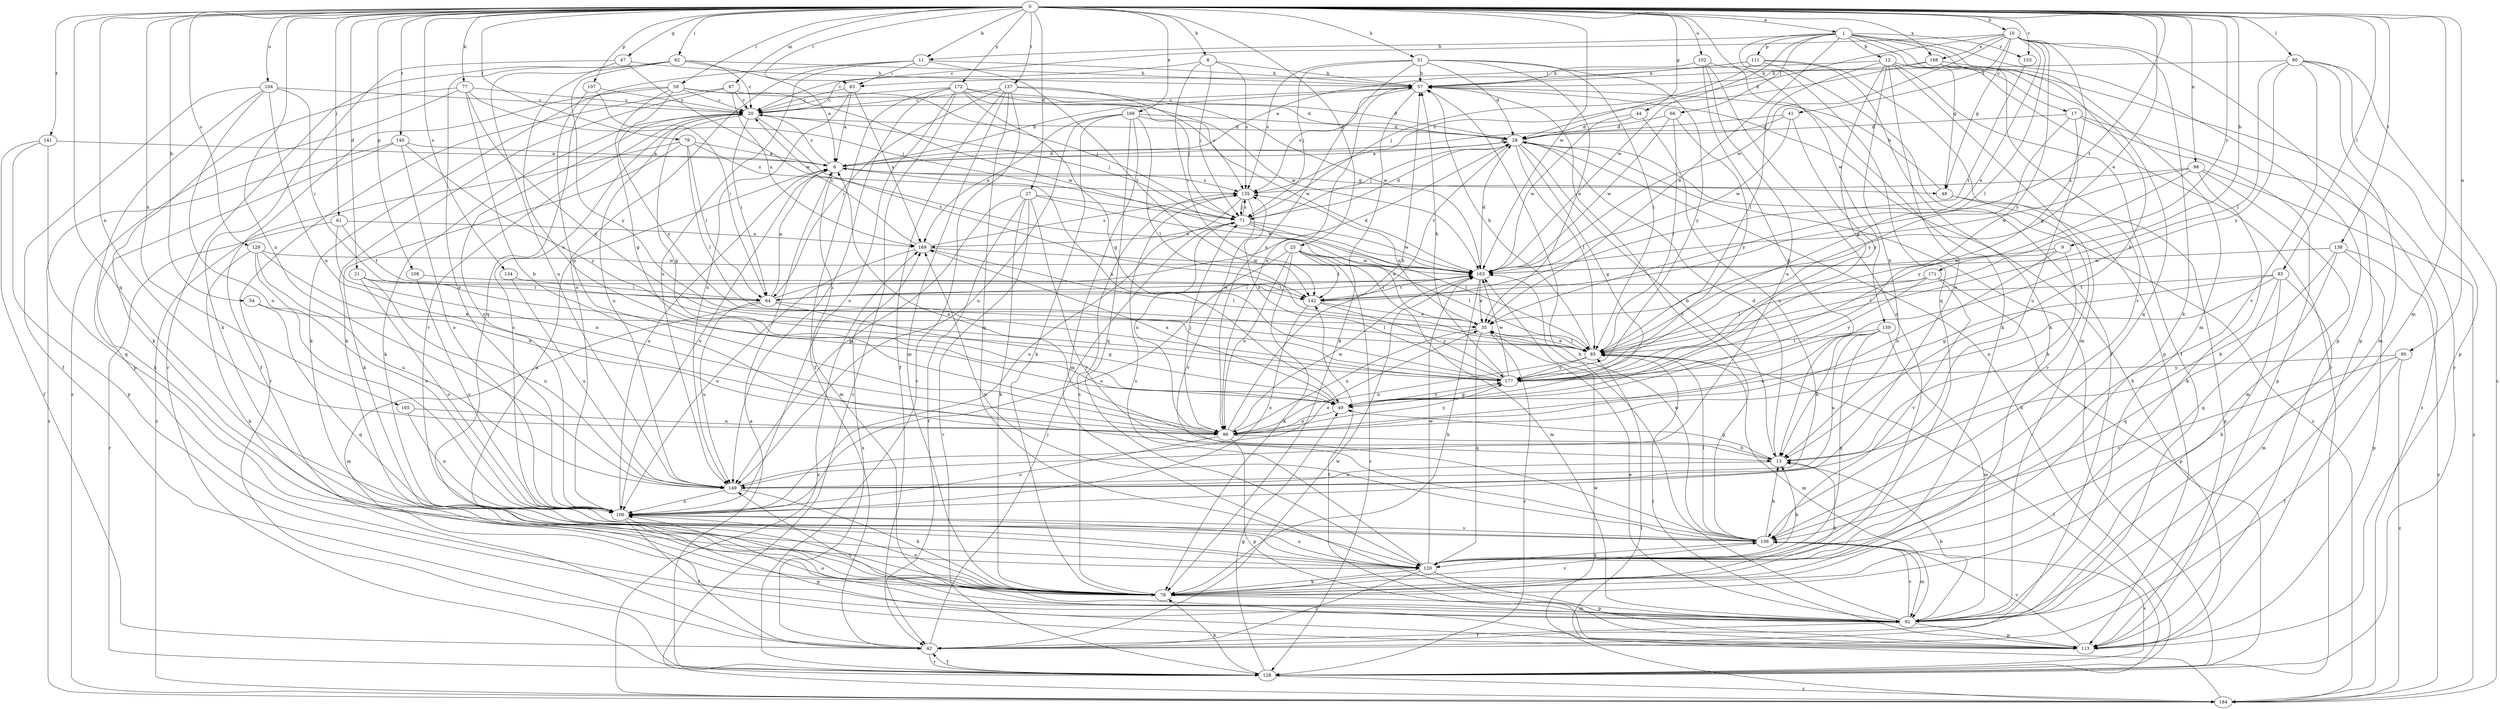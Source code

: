 strict digraph  {
0;
1;
6;
8;
9;
10;
11;
12;
13;
17;
20;
21;
25;
27;
28;
35;
41;
42;
44;
47;
48;
49;
51;
54;
57;
59;
61;
62;
63;
64;
66;
71;
77;
78;
79;
80;
83;
85;
87;
92;
95;
98;
99;
102;
104;
106;
107;
108;
111;
113;
120;
128;
129;
134;
135;
137;
138;
140;
141;
142;
149;
153;
156;
159;
163;
165;
166;
168;
169;
171;
172;
177;
184;
0 -> 1  [label=a];
0 -> 8  [label=b];
0 -> 9  [label=b];
0 -> 10  [label=b];
0 -> 11  [label=b];
0 -> 21  [label=d];
0 -> 25  [label=d];
0 -> 27  [label=d];
0 -> 35  [label=e];
0 -> 44  [label=g];
0 -> 47  [label=g];
0 -> 51  [label=h];
0 -> 54  [label=h];
0 -> 59  [label=i];
0 -> 61  [label=i];
0 -> 62  [label=i];
0 -> 63  [label=i];
0 -> 77  [label=k];
0 -> 79  [label=l];
0 -> 80  [label=l];
0 -> 83  [label=l];
0 -> 87  [label=m];
0 -> 92  [label=m];
0 -> 95  [label=n];
0 -> 98  [label=n];
0 -> 99  [label=n];
0 -> 102  [label=o];
0 -> 104  [label=o];
0 -> 107  [label=p];
0 -> 108  [label=p];
0 -> 120  [label=q];
0 -> 129  [label=s];
0 -> 134  [label=s];
0 -> 137  [label=t];
0 -> 138  [label=t];
0 -> 140  [label=t];
0 -> 141  [label=t];
0 -> 142  [label=t];
0 -> 149  [label=u];
0 -> 153  [label=v];
0 -> 159  [label=w];
0 -> 163  [label=w];
0 -> 165  [label=x];
0 -> 166  [label=x];
0 -> 168  [label=x];
0 -> 171  [label=y];
0 -> 172  [label=y];
1 -> 11  [label=b];
1 -> 12  [label=b];
1 -> 13  [label=b];
1 -> 17  [label=c];
1 -> 35  [label=e];
1 -> 48  [label=g];
1 -> 66  [label=j];
1 -> 92  [label=m];
1 -> 111  [label=p];
1 -> 113  [label=p];
1 -> 120  [label=q];
1 -> 153  [label=v];
1 -> 163  [label=w];
6 -> 20  [label=c];
6 -> 28  [label=d];
6 -> 48  [label=g];
6 -> 57  [label=h];
6 -> 92  [label=m];
6 -> 106  [label=o];
6 -> 135  [label=s];
8 -> 20  [label=c];
8 -> 57  [label=h];
8 -> 71  [label=j];
8 -> 135  [label=s];
8 -> 142  [label=t];
9 -> 13  [label=b];
9 -> 85  [label=l];
9 -> 99  [label=n];
9 -> 163  [label=w];
10 -> 20  [label=c];
10 -> 28  [label=d];
10 -> 35  [label=e];
10 -> 41  [label=f];
10 -> 48  [label=g];
10 -> 49  [label=g];
10 -> 78  [label=k];
10 -> 85  [label=l];
10 -> 113  [label=p];
10 -> 163  [label=w];
10 -> 168  [label=x];
10 -> 177  [label=y];
11 -> 57  [label=h];
11 -> 63  [label=i];
11 -> 106  [label=o];
11 -> 120  [label=q];
11 -> 142  [label=t];
11 -> 149  [label=u];
12 -> 13  [label=b];
12 -> 42  [label=f];
12 -> 49  [label=g];
12 -> 63  [label=i];
12 -> 85  [label=l];
12 -> 92  [label=m];
12 -> 106  [label=o];
12 -> 128  [label=r];
13 -> 6  [label=a];
13 -> 28  [label=d];
13 -> 49  [label=g];
13 -> 149  [label=u];
17 -> 28  [label=d];
17 -> 113  [label=p];
17 -> 149  [label=u];
17 -> 177  [label=y];
17 -> 184  [label=z];
20 -> 28  [label=d];
20 -> 49  [label=g];
20 -> 64  [label=i];
20 -> 71  [label=j];
20 -> 78  [label=k];
20 -> 142  [label=t];
20 -> 149  [label=u];
20 -> 156  [label=v];
21 -> 49  [label=g];
21 -> 64  [label=i];
21 -> 106  [label=o];
21 -> 149  [label=u];
25 -> 78  [label=k];
25 -> 85  [label=l];
25 -> 92  [label=m];
25 -> 99  [label=n];
25 -> 106  [label=o];
25 -> 128  [label=r];
25 -> 142  [label=t];
25 -> 163  [label=w];
27 -> 42  [label=f];
27 -> 71  [label=j];
27 -> 78  [label=k];
27 -> 128  [label=r];
27 -> 149  [label=u];
27 -> 156  [label=v];
27 -> 163  [label=w];
28 -> 6  [label=a];
28 -> 13  [label=b];
28 -> 49  [label=g];
28 -> 71  [label=j];
28 -> 85  [label=l];
28 -> 128  [label=r];
28 -> 142  [label=t];
28 -> 184  [label=z];
35 -> 85  [label=l];
35 -> 99  [label=n];
35 -> 120  [label=q];
35 -> 128  [label=r];
35 -> 135  [label=s];
41 -> 6  [label=a];
41 -> 28  [label=d];
41 -> 163  [label=w];
41 -> 177  [label=y];
42 -> 71  [label=j];
42 -> 128  [label=r];
42 -> 163  [label=w];
42 -> 169  [label=x];
44 -> 28  [label=d];
44 -> 149  [label=u];
44 -> 163  [label=w];
47 -> 57  [label=h];
47 -> 78  [label=k];
47 -> 99  [label=n];
47 -> 163  [label=w];
48 -> 57  [label=h];
48 -> 113  [label=p];
48 -> 156  [label=v];
49 -> 99  [label=n];
49 -> 169  [label=x];
49 -> 177  [label=y];
51 -> 28  [label=d];
51 -> 35  [label=e];
51 -> 57  [label=h];
51 -> 71  [label=j];
51 -> 85  [label=l];
51 -> 99  [label=n];
51 -> 135  [label=s];
51 -> 177  [label=y];
54 -> 35  [label=e];
54 -> 120  [label=q];
57 -> 20  [label=c];
57 -> 78  [label=k];
57 -> 99  [label=n];
57 -> 135  [label=s];
57 -> 156  [label=v];
59 -> 20  [label=c];
59 -> 42  [label=f];
59 -> 49  [label=g];
59 -> 71  [label=j];
59 -> 78  [label=k];
59 -> 163  [label=w];
59 -> 177  [label=y];
61 -> 99  [label=n];
61 -> 128  [label=r];
61 -> 142  [label=t];
61 -> 169  [label=x];
62 -> 6  [label=a];
62 -> 20  [label=c];
62 -> 57  [label=h];
62 -> 106  [label=o];
62 -> 128  [label=r];
62 -> 149  [label=u];
62 -> 177  [label=y];
63 -> 6  [label=a];
63 -> 20  [label=c];
63 -> 149  [label=u];
63 -> 169  [label=x];
64 -> 6  [label=a];
64 -> 28  [label=d];
64 -> 49  [label=g];
64 -> 85  [label=l];
64 -> 92  [label=m];
64 -> 149  [label=u];
64 -> 163  [label=w];
66 -> 28  [label=d];
66 -> 85  [label=l];
66 -> 163  [label=w];
66 -> 177  [label=y];
71 -> 28  [label=d];
71 -> 35  [label=e];
71 -> 85  [label=l];
71 -> 99  [label=n];
71 -> 135  [label=s];
71 -> 163  [label=w];
71 -> 169  [label=x];
77 -> 13  [label=b];
77 -> 20  [label=c];
77 -> 71  [label=j];
77 -> 78  [label=k];
77 -> 177  [label=y];
77 -> 184  [label=z];
78 -> 13  [label=b];
78 -> 92  [label=m];
78 -> 106  [label=o];
78 -> 135  [label=s];
78 -> 156  [label=v];
79 -> 6  [label=a];
79 -> 64  [label=i];
79 -> 78  [label=k];
79 -> 85  [label=l];
79 -> 135  [label=s];
79 -> 184  [label=z];
80 -> 57  [label=h];
80 -> 85  [label=l];
80 -> 92  [label=m];
80 -> 113  [label=p];
80 -> 156  [label=v];
80 -> 177  [label=y];
80 -> 184  [label=z];
83 -> 49  [label=g];
83 -> 78  [label=k];
83 -> 92  [label=m];
83 -> 99  [label=n];
83 -> 120  [label=q];
83 -> 142  [label=t];
85 -> 35  [label=e];
85 -> 57  [label=h];
85 -> 92  [label=m];
85 -> 99  [label=n];
85 -> 177  [label=y];
87 -> 20  [label=c];
87 -> 28  [label=d];
87 -> 78  [label=k];
87 -> 128  [label=r];
87 -> 169  [label=x];
92 -> 13  [label=b];
92 -> 35  [label=e];
92 -> 42  [label=f];
92 -> 57  [label=h];
92 -> 106  [label=o];
92 -> 113  [label=p];
92 -> 149  [label=u];
92 -> 156  [label=v];
95 -> 42  [label=f];
95 -> 156  [label=v];
95 -> 177  [label=y];
95 -> 184  [label=z];
98 -> 78  [label=k];
98 -> 92  [label=m];
98 -> 135  [label=s];
98 -> 163  [label=w];
98 -> 177  [label=y];
98 -> 184  [label=z];
99 -> 13  [label=b];
99 -> 57  [label=h];
99 -> 71  [label=j];
99 -> 106  [label=o];
99 -> 113  [label=p];
99 -> 163  [label=w];
99 -> 177  [label=y];
102 -> 13  [label=b];
102 -> 57  [label=h];
102 -> 78  [label=k];
102 -> 120  [label=q];
102 -> 149  [label=u];
104 -> 20  [label=c];
104 -> 42  [label=f];
104 -> 64  [label=i];
104 -> 99  [label=n];
104 -> 106  [label=o];
104 -> 113  [label=p];
106 -> 6  [label=a];
106 -> 20  [label=c];
106 -> 42  [label=f];
106 -> 113  [label=p];
106 -> 156  [label=v];
107 -> 20  [label=c];
107 -> 64  [label=i];
107 -> 99  [label=n];
108 -> 106  [label=o];
108 -> 142  [label=t];
111 -> 6  [label=a];
111 -> 42  [label=f];
111 -> 57  [label=h];
111 -> 71  [label=j];
111 -> 78  [label=k];
111 -> 113  [label=p];
113 -> 85  [label=l];
113 -> 142  [label=t];
113 -> 156  [label=v];
120 -> 6  [label=a];
120 -> 13  [label=b];
120 -> 42  [label=f];
120 -> 78  [label=k];
120 -> 106  [label=o];
120 -> 113  [label=p];
120 -> 135  [label=s];
120 -> 163  [label=w];
128 -> 6  [label=a];
128 -> 28  [label=d];
128 -> 42  [label=f];
128 -> 49  [label=g];
128 -> 57  [label=h];
128 -> 78  [label=k];
128 -> 85  [label=l];
128 -> 156  [label=v];
128 -> 184  [label=z];
129 -> 78  [label=k];
129 -> 99  [label=n];
129 -> 106  [label=o];
129 -> 149  [label=u];
129 -> 163  [label=w];
134 -> 64  [label=i];
134 -> 149  [label=u];
135 -> 71  [label=j];
135 -> 106  [label=o];
135 -> 156  [label=v];
137 -> 20  [label=c];
137 -> 42  [label=f];
137 -> 64  [label=i];
137 -> 92  [label=m];
137 -> 120  [label=q];
137 -> 128  [label=r];
137 -> 135  [label=s];
137 -> 163  [label=w];
138 -> 13  [label=b];
138 -> 113  [label=p];
138 -> 120  [label=q];
138 -> 163  [label=w];
138 -> 184  [label=z];
140 -> 6  [label=a];
140 -> 78  [label=k];
140 -> 106  [label=o];
140 -> 177  [label=y];
140 -> 184  [label=z];
141 -> 6  [label=a];
141 -> 42  [label=f];
141 -> 113  [label=p];
141 -> 120  [label=q];
142 -> 35  [label=e];
142 -> 106  [label=o];
142 -> 177  [label=y];
149 -> 35  [label=e];
149 -> 78  [label=k];
149 -> 106  [label=o];
153 -> 142  [label=t];
156 -> 13  [label=b];
156 -> 20  [label=c];
156 -> 85  [label=l];
156 -> 92  [label=m];
156 -> 120  [label=q];
156 -> 163  [label=w];
156 -> 169  [label=x];
159 -> 13  [label=b];
159 -> 85  [label=l];
159 -> 92  [label=m];
159 -> 99  [label=n];
159 -> 120  [label=q];
159 -> 149  [label=u];
163 -> 28  [label=d];
163 -> 35  [label=e];
163 -> 64  [label=i];
163 -> 78  [label=k];
163 -> 142  [label=t];
165 -> 99  [label=n];
165 -> 106  [label=o];
166 -> 28  [label=d];
166 -> 78  [label=k];
166 -> 85  [label=l];
166 -> 92  [label=m];
166 -> 120  [label=q];
166 -> 149  [label=u];
166 -> 163  [label=w];
166 -> 169  [label=x];
168 -> 57  [label=h];
168 -> 120  [label=q];
168 -> 128  [label=r];
168 -> 135  [label=s];
168 -> 156  [label=v];
169 -> 20  [label=c];
169 -> 85  [label=l];
169 -> 106  [label=o];
169 -> 135  [label=s];
169 -> 163  [label=w];
171 -> 64  [label=i];
171 -> 85  [label=l];
171 -> 113  [label=p];
171 -> 156  [label=v];
171 -> 177  [label=y];
172 -> 20  [label=c];
172 -> 28  [label=d];
172 -> 42  [label=f];
172 -> 49  [label=g];
172 -> 71  [label=j];
172 -> 106  [label=o];
172 -> 149  [label=u];
172 -> 163  [label=w];
172 -> 184  [label=z];
177 -> 6  [label=a];
177 -> 49  [label=g];
177 -> 57  [label=h];
177 -> 135  [label=s];
177 -> 163  [label=w];
184 -> 85  [label=l];
184 -> 163  [label=w];
184 -> 169  [label=x];
}

